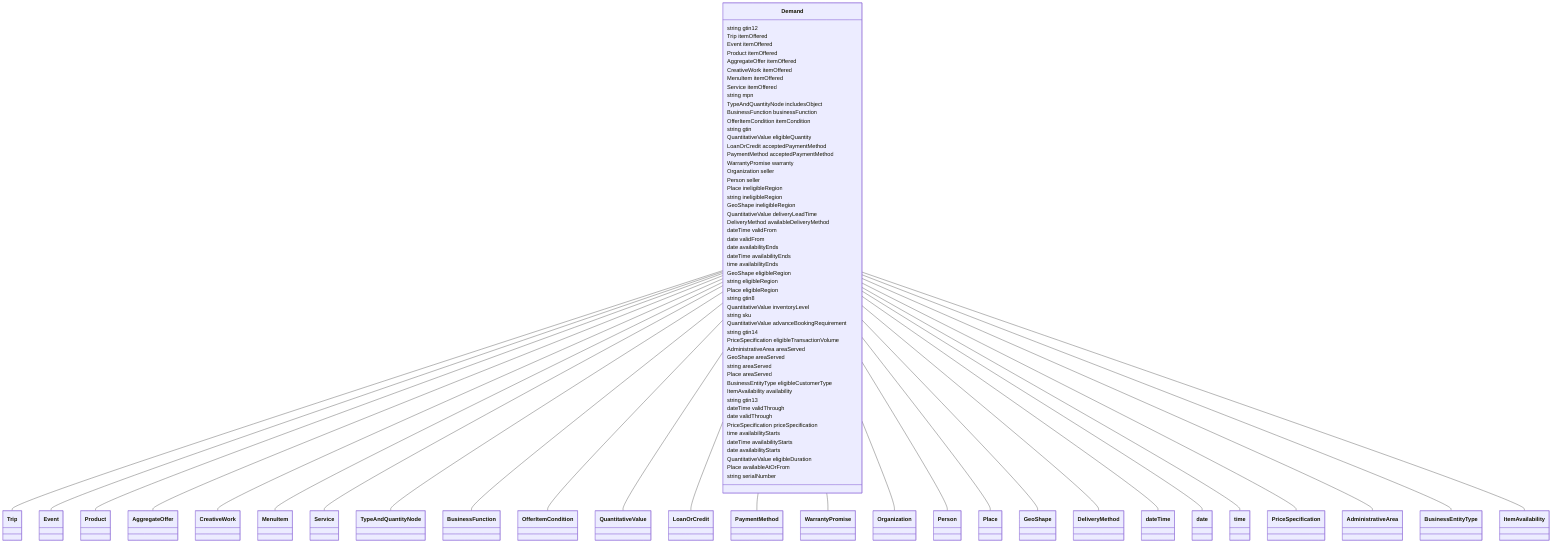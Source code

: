 classDiagram
  Demand -- Trip
  Demand -- Event
  Demand -- Product
  Demand -- AggregateOffer
  Demand -- CreativeWork
  Demand -- MenuItem
  Demand -- Service
  Demand -- TypeAndQuantityNode
  Demand -- BusinessFunction
  Demand -- OfferItemCondition
  Demand -- QuantitativeValue
  Demand -- LoanOrCredit
  Demand -- PaymentMethod
  Demand -- WarrantyPromise
  Demand -- Organization
  Demand -- Person
  Demand -- Place
  Demand -- GeoShape
  Demand -- DeliveryMethod
  Demand -- dateTime
  Demand -- date
  Demand -- time
  Demand -- PriceSpecification
  Demand -- AdministrativeArea
  Demand -- BusinessEntityType
  Demand -- ItemAvailability


class Demand {

  string gtin12
  Trip itemOffered
  Event itemOffered
  Product itemOffered
  AggregateOffer itemOffered
  CreativeWork itemOffered
  MenuItem itemOffered
  Service itemOffered
  string mpn
  TypeAndQuantityNode includesObject
  BusinessFunction businessFunction
  OfferItemCondition itemCondition
  string gtin
  QuantitativeValue eligibleQuantity
  LoanOrCredit acceptedPaymentMethod
  PaymentMethod acceptedPaymentMethod
  WarrantyPromise warranty
  Organization seller
  Person seller
  Place ineligibleRegion
  string ineligibleRegion
  GeoShape ineligibleRegion
  QuantitativeValue deliveryLeadTime
  DeliveryMethod availableDeliveryMethod
  dateTime validFrom
  date validFrom
  date availabilityEnds
  dateTime availabilityEnds
  time availabilityEnds
  GeoShape eligibleRegion
  string eligibleRegion
  Place eligibleRegion
  string gtin8
  QuantitativeValue inventoryLevel
  string sku
  QuantitativeValue advanceBookingRequirement
  string gtin14
  PriceSpecification eligibleTransactionVolume
  AdministrativeArea areaServed
  GeoShape areaServed
  string areaServed
  Place areaServed
  BusinessEntityType eligibleCustomerType
  ItemAvailability availability
  string gtin13
  dateTime validThrough
  date validThrough
  PriceSpecification priceSpecification
  time availabilityStarts
  dateTime availabilityStarts
  date availabilityStarts
  QuantitativeValue eligibleDuration
  Place availableAtOrFrom
  string serialNumber

 }